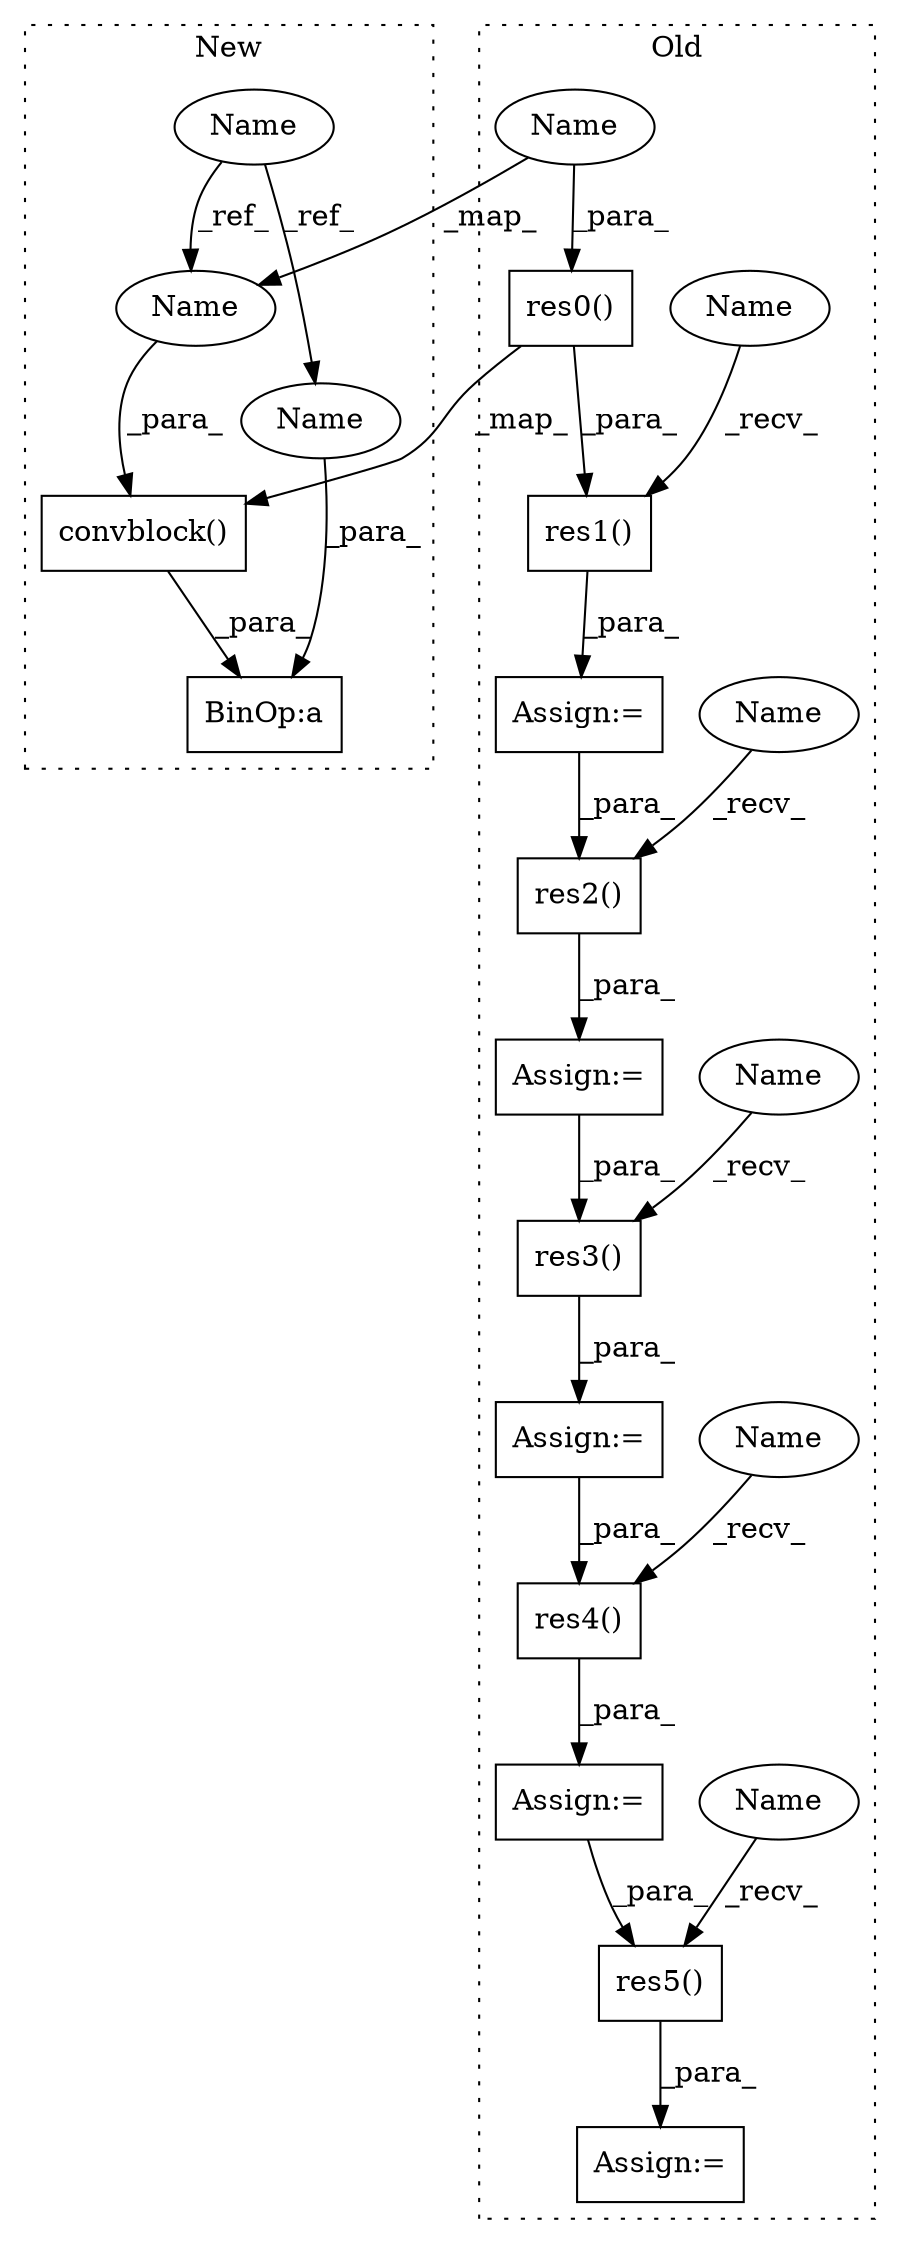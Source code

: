 digraph G {
subgraph cluster0 {
1 [label="res0()" a="75" s="2507,2518" l="10,1" shape="box"];
3 [label="res4()" a="75" s="2607,2618" l="10,1" shape="box"];
6 [label="res3()" a="75" s="2582,2593" l="10,1" shape="box"];
7 [label="res5()" a="75" s="2632,2643" l="10,1" shape="box"];
8 [label="Assign:=" a="68" s="2629" l="3" shape="box"];
9 [label="Assign:=" a="68" s="2529" l="3" shape="box"];
10 [label="Assign:=" a="68" s="2604" l="3" shape="box"];
11 [label="Assign:=" a="68" s="2579" l="3" shape="box"];
12 [label="res1()" a="75" s="2532,2543" l="10,1" shape="box"];
13 [label="res2()" a="75" s="2557,2568" l="10,1" shape="box"];
14 [label="Assign:=" a="68" s="2554" l="3" shape="box"];
15 [label="Name" a="87" s="2582" l="4" shape="ellipse"];
16 [label="Name" a="87" s="2557" l="4" shape="ellipse"];
17 [label="Name" a="87" s="2607" l="4" shape="ellipse"];
18 [label="Name" a="87" s="2532" l="4" shape="ellipse"];
19 [label="Name" a="87" s="2632" l="4" shape="ellipse"];
22 [label="Name" a="87" s="2517" l="1" shape="ellipse"];
label = "Old";
style="dotted";
}
subgraph cluster1 {
2 [label="convblock()" a="75" s="1661,1677" l="15,1" shape="box"];
4 [label="BinOp:a" a="82" s="1678" l="3" shape="box"];
5 [label="Name" a="87" s="1631" l="1" shape="ellipse"];
20 [label="Name" a="87" s="1676" l="1" shape="ellipse"];
21 [label="Name" a="87" s="1681" l="1" shape="ellipse"];
label = "New";
style="dotted";
}
1 -> 12 [label="_para_"];
1 -> 2 [label="_map_"];
2 -> 4 [label="_para_"];
3 -> 10 [label="_para_"];
5 -> 20 [label="_ref_"];
5 -> 21 [label="_ref_"];
6 -> 11 [label="_para_"];
7 -> 8 [label="_para_"];
9 -> 13 [label="_para_"];
10 -> 7 [label="_para_"];
11 -> 3 [label="_para_"];
12 -> 9 [label="_para_"];
13 -> 14 [label="_para_"];
14 -> 6 [label="_para_"];
15 -> 6 [label="_recv_"];
16 -> 13 [label="_recv_"];
17 -> 3 [label="_recv_"];
18 -> 12 [label="_recv_"];
19 -> 7 [label="_recv_"];
20 -> 2 [label="_para_"];
21 -> 4 [label="_para_"];
22 -> 1 [label="_para_"];
22 -> 20 [label="_map_"];
}